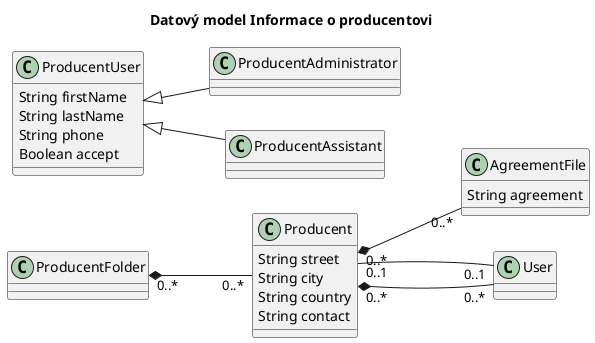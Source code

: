 @startuml
left to right direction
title Datový model Informace o producentovi

class AgreementFile {
      String agreement
}

class ProducentUser {
      String firstName
      String lastName
      String phone
      Boolean accept
}

class Producent {
      String street
      String city
      String country
      String contact
}

class ProducentFolder {
}

class ProducentAdministrator {
}

class ProducentAssistant {
}

ProducentUser <|-- ProducentAdministrator
ProducentUser <|-- ProducentAssistant


Producent "0..*" *-- "0..*" AgreementFile
Producent "0..*" *-- "0..*" User
User "0..1" -- "0..1" Producent
ProducentFolder "0..*" *-- "0..*" Producent

@enduml